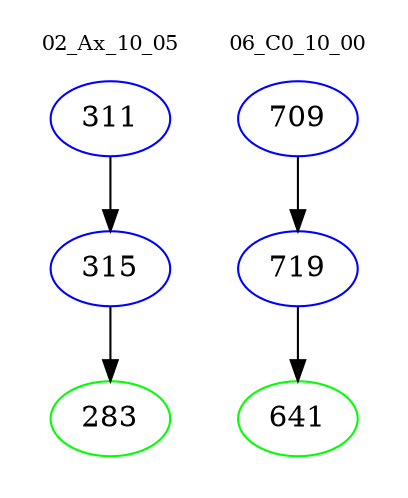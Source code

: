 digraph{
subgraph cluster_0 {
color = white
label = "02_Ax_10_05";
fontsize=10;
T0_311 [label="311", color="blue"]
T0_311 -> T0_315 [color="black"]
T0_315 [label="315", color="blue"]
T0_315 -> T0_283 [color="black"]
T0_283 [label="283", color="green"]
}
subgraph cluster_1 {
color = white
label = "06_C0_10_00";
fontsize=10;
T1_709 [label="709", color="blue"]
T1_709 -> T1_719 [color="black"]
T1_719 [label="719", color="blue"]
T1_719 -> T1_641 [color="black"]
T1_641 [label="641", color="green"]
}
}
